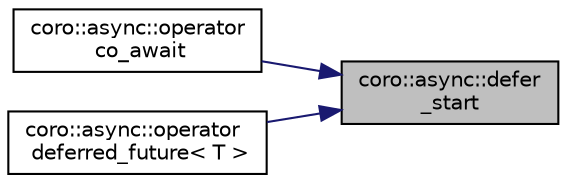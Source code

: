 digraph "coro::async::defer_start"
{
 // LATEX_PDF_SIZE
  edge [fontname="Helvetica",fontsize="10",labelfontname="Helvetica",labelfontsize="10"];
  node [fontname="Helvetica",fontsize="10",shape=record];
  rankdir="RL";
  Node1 [label="coro::async::defer\l_start",height=0.2,width=0.4,color="black", fillcolor="grey75", style="filled", fontcolor="black",tooltip="Defer start of coroutine."];
  Node1 -> Node2 [dir="back",color="midnightblue",fontsize="10",style="solid",fontname="Helvetica"];
  Node2 [label="coro::async::operator\l co_await",height=0.2,width=0.4,color="black", fillcolor="white", style="filled",URL="$classcoro_1_1async_ae36a2e24973e74c411ca28a69d3c24d6.html#ae36a2e24973e74c411ca28a69d3c24d6",tooltip="direct co_await"];
  Node1 -> Node3 [dir="back",color="midnightblue",fontsize="10",style="solid",fontname="Helvetica"];
  Node3 [label="coro::async::operator\l deferred_future\< T \>",height=0.2,width=0.4,color="black", fillcolor="white", style="filled",URL="$classcoro_1_1async_aed06566386c53cedb6200d3adea46c83.html#aed06566386c53cedb6200d3adea46c83",tooltip="convert to deferred_future"];
}
